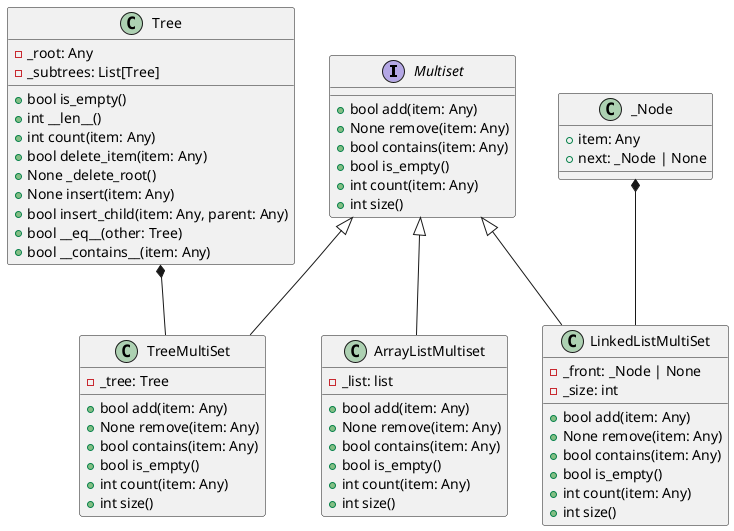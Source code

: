 @startuml
'https://plantuml.com/class-diagram

interface Multiset {

+bool add(item: Any)
+None remove(item: Any)
+bool contains(item: Any)
+bool is_empty()
+int count(item: Any)
+int size()

}

class Tree {
-_root: Any
-_subtrees: List[Tree]

+bool is_empty()
+int __len__()
+int count(item: Any)
+bool delete_item(item: Any)
+None _delete_root()
+None insert(item: Any)
+bool insert_child(item: Any, parent: Any)
+bool __eq__(other: Tree)
+bool __contains__(item: Any)
}

class TreeMultiSet {
-_tree: Tree

+bool add(item: Any)
+None remove(item: Any)
+bool contains(item: Any)
+bool is_empty()
+int count(item: Any)
+int size()
}

class ArrayListMultiset{
-_list: list

+bool add(item: Any)
+None remove(item: Any)
+bool contains(item: Any)
+bool is_empty()
+int count(item: Any)
+int size()
}

class LinkedListMultiSet {
-_front: _Node | None
-_size: int

+bool add(item: Any)
+None remove(item: Any)
+bool contains(item: Any)
+bool is_empty()
+int count(item: Any)
+int size()

}

class _Node {
+item: Any
+next: _Node | None

}


Multiset <|-- TreeMultiSet
Multiset <|-- ArrayListMultiset
Multiset <|-- LinkedListMultiSet
_Node *-- LinkedListMultiSet
Tree *-- TreeMultiSet


@enduml
